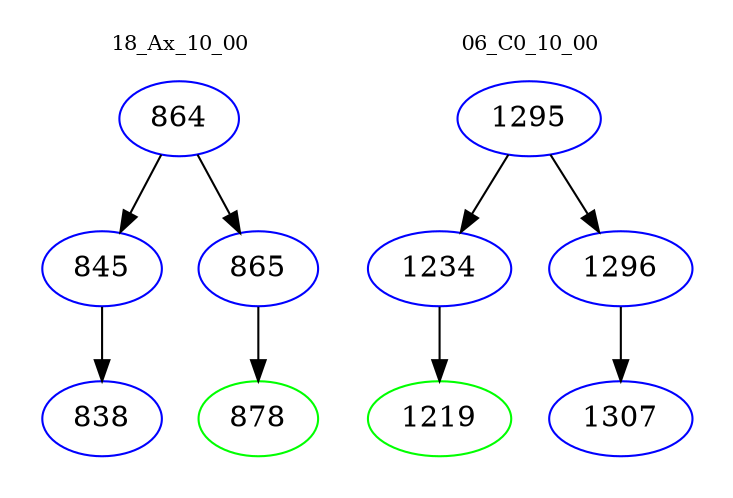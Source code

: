 digraph{
subgraph cluster_0 {
color = white
label = "18_Ax_10_00";
fontsize=10;
T0_864 [label="864", color="blue"]
T0_864 -> T0_845 [color="black"]
T0_845 [label="845", color="blue"]
T0_845 -> T0_838 [color="black"]
T0_838 [label="838", color="blue"]
T0_864 -> T0_865 [color="black"]
T0_865 [label="865", color="blue"]
T0_865 -> T0_878 [color="black"]
T0_878 [label="878", color="green"]
}
subgraph cluster_1 {
color = white
label = "06_C0_10_00";
fontsize=10;
T1_1295 [label="1295", color="blue"]
T1_1295 -> T1_1234 [color="black"]
T1_1234 [label="1234", color="blue"]
T1_1234 -> T1_1219 [color="black"]
T1_1219 [label="1219", color="green"]
T1_1295 -> T1_1296 [color="black"]
T1_1296 [label="1296", color="blue"]
T1_1296 -> T1_1307 [color="black"]
T1_1307 [label="1307", color="blue"]
}
}
